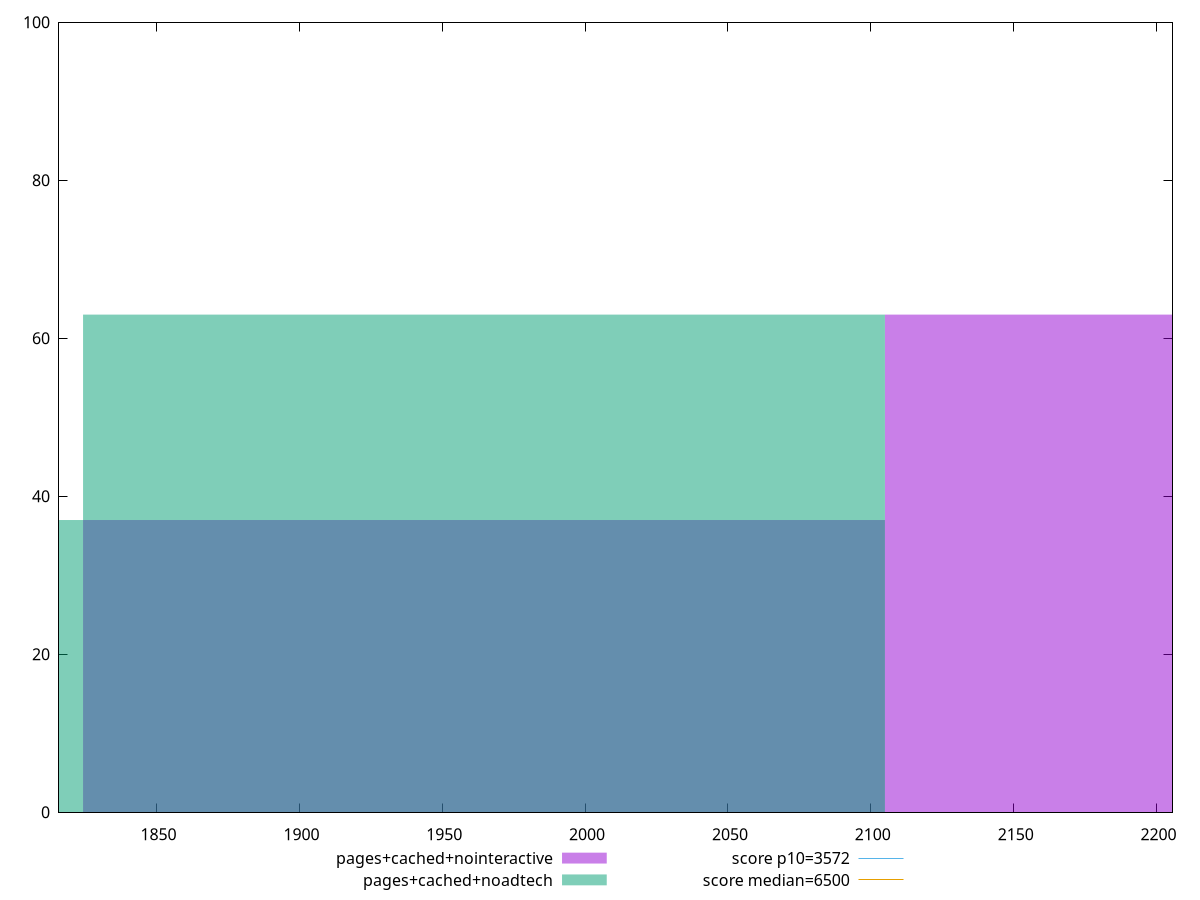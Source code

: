 reset

$pagesCachedNointeractive <<EOF
1964.60460554535 37
2245.262406337543 63
EOF

$pagesCachedNoadtech <<EOF
1964.60460554535 63
1683.9468047531573 37
EOF

set key outside below
set boxwidth 280.65780079219286
set xrange [1815.857:2205.583]
set yrange [0:100]
set style fill transparent solid 0.5 noborder

set parametric
set terminal svg size 640, 500 enhanced background rgb 'white'
set output "report_00007_2020-12-11T15:55:29.892Z/first-cpu-idle/comparison/histogram/3_vs_4.svg"

plot $pagesCachedNointeractive title "pages+cached+nointeractive" with boxes, \
     $pagesCachedNoadtech title "pages+cached+noadtech" with boxes, \
     3572,t title "score p10=3572", \
     6500,t title "score median=6500"

reset
